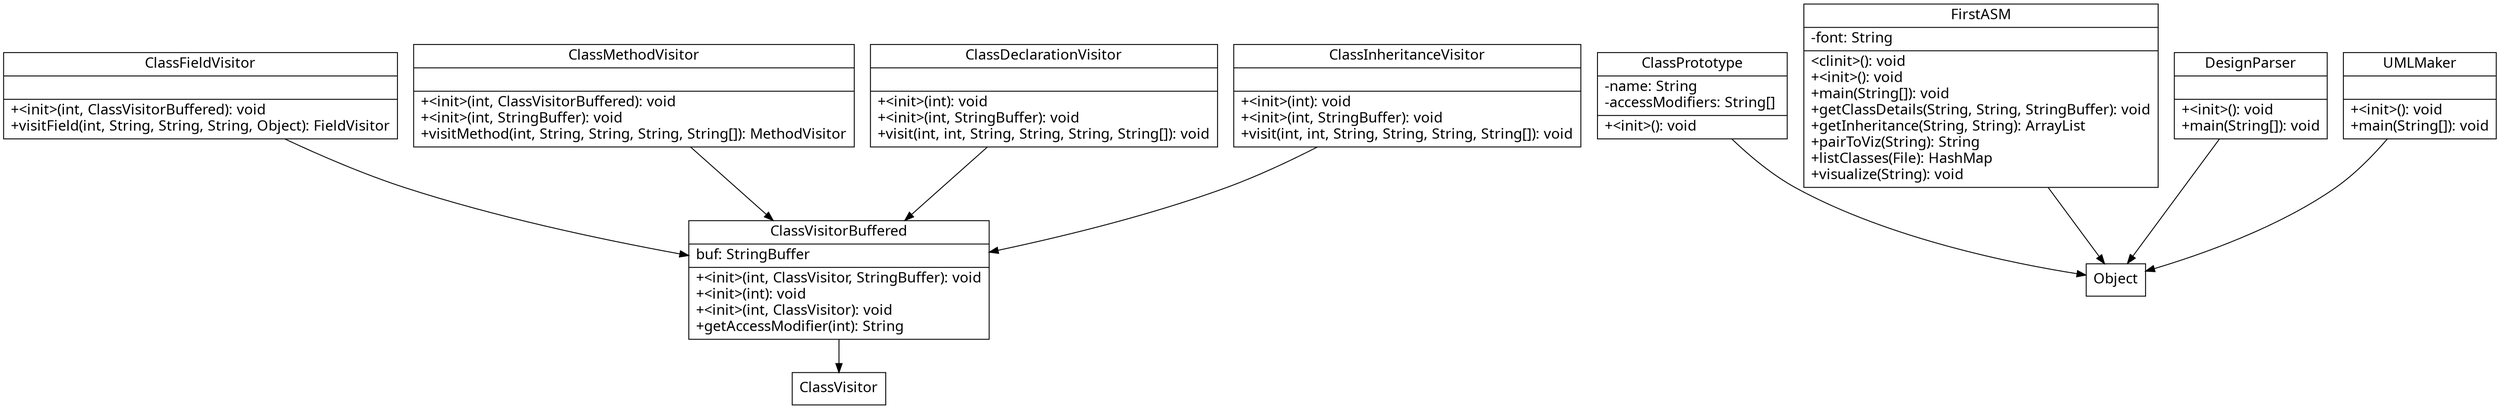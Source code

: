 digraph G{
	fontname = "Comic Sans"
	fontsize = 16

node [
	fontname = "Comic Sans"
	fontsize = 16

        shape = "record"
]
edge [
	fontname = "Comic Sans"
	fontsize = 16
]
ClassFieldVisitor [ 
    label="{ClassFieldVisitor| | +\<init\>(int, ClassVisitorBuffered): void\l+visitField(int, String, String, String, Object): FieldVisitor\l}"]

ClassMethodVisitor [ 
    label="{ClassMethodVisitor| | +\<init\>(int, ClassVisitorBuffered): void\l+\<init\>(int, StringBuffer): void\l+visitMethod(int, String, String, String, String[]): MethodVisitor\l}"]

ClassPrototype [ 
    label="{ClassPrototype|-name: String \l-accessModifiers: String[] \l | +\<init\>(): void\l}"]

ClassVisitorBuffered [ 
    label="{ClassVisitorBuffered|buf: StringBuffer \l | +\<init\>(int, ClassVisitor, StringBuffer): void\l+\<init\>(int): void\l+\<init\>(int, ClassVisitor): void\l+getAccessModifier(int): String\l}"]

FirstASM [ 
    label="{FirstASM|-font: String \l | \<clinit\>(): void\l+\<init\>(): void\l+main(String[]): void\l+getClassDetails(String, String, StringBuffer): void\l+getInheritance(String, String): ArrayList\l+pairToViz(String): String\l+listClasses(File): HashMap\l+visualize(String): void\l}"]

ClassDeclarationVisitor [ 
    label="{ClassDeclarationVisitor| | +\<init\>(int): void\l+\<init\>(int, StringBuffer): void\l+visit(int, int, String, String, String, String[]): void\l}"]

ClassInheritanceVisitor [ 
    label="{ClassInheritanceVisitor| | +\<init\>(int): void\l+\<init\>(int, StringBuffer): void\l+visit(int, int, String, String, String, String[]): void\l}"]

DesignParser [ 
    label="{DesignParser| | +\<init\>(): void\l+main(String[]): void\l}"]

UMLMaker [ 
    label="{UMLMaker| | +\<init\>(): void\l+main(String[]): void\l}"]

ClassFieldVisitor -> ClassVisitorBuffered [shape = onormal]
ClassMethodVisitor -> ClassVisitorBuffered [shape = onormal]
ClassPrototype -> Object [shape = onormal]
ClassVisitorBuffered -> ClassVisitor [shape = onormal]
FirstASM -> Object [shape = onormal]
ClassDeclarationVisitor -> ClassVisitorBuffered [shape = onormal]
ClassInheritanceVisitor -> ClassVisitorBuffered [shape = onormal]
DesignParser -> Object [shape = onormal]
UMLMaker -> Object [shape = onormal]
}